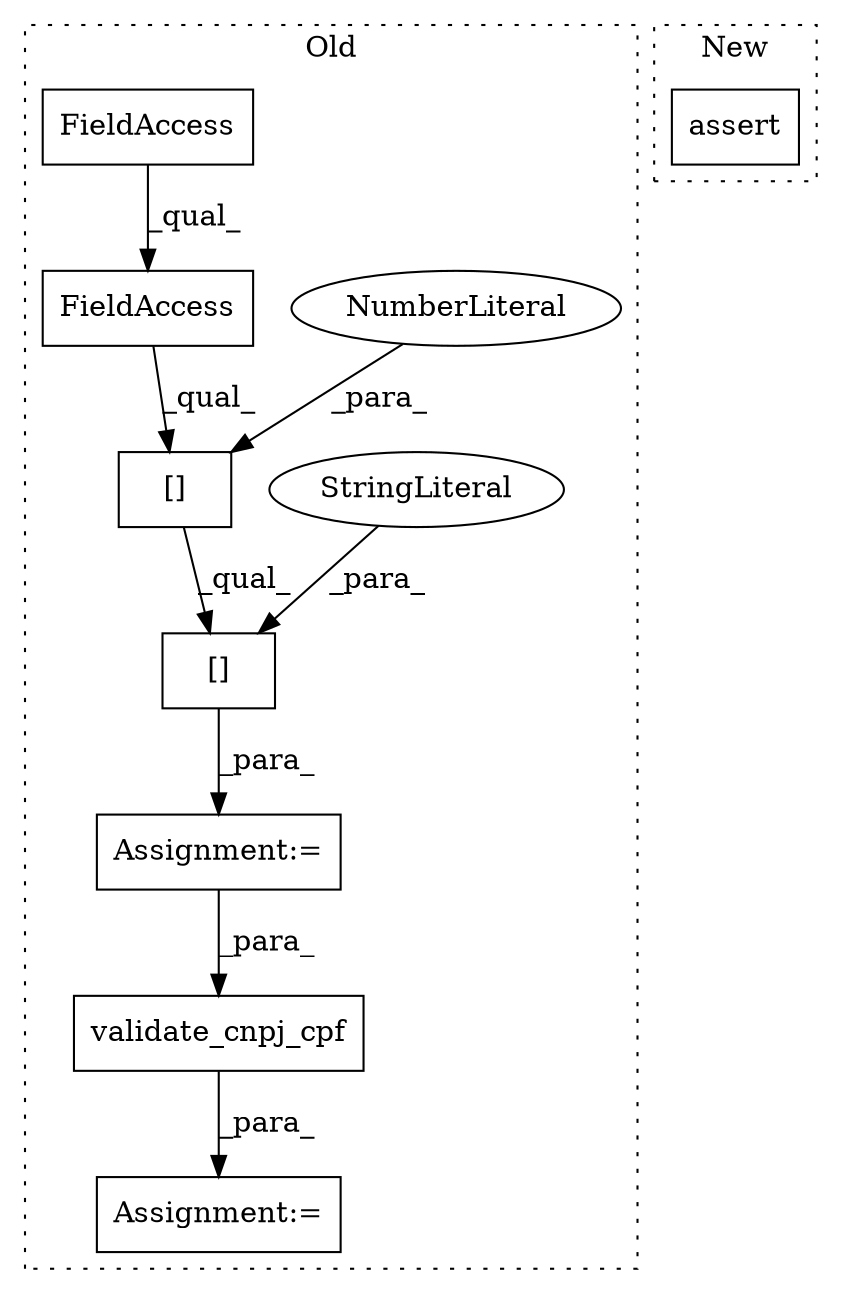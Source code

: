 digraph G {
subgraph cluster0 {
1 [label="validate_cnpj_cpf" a="32" s="818,841" l="18,1" shape="box"];
3 [label="Assignment:=" a="7" s="755" l="1" shape="box"];
4 [label="[]" a="2" s="756,787" l="21,1" shape="box"];
5 [label="StringLiteral" a="45" s="777" l="10" shape="ellipse"];
6 [label="[]" a="2" s="756,775" l="18,1" shape="box"];
7 [label="NumberLiteral" a="34" s="774" l="1" shape="ellipse"];
8 [label="FieldAccess" a="22" s="756" l="17" shape="box"];
9 [label="FieldAccess" a="22" s="756" l="12" shape="box"];
10 [label="Assignment:=" a="7" s="804" l="1" shape="box"];
label = "Old";
style="dotted";
}
subgraph cluster1 {
2 [label="assert" a="32" s="614,669" l="12,1" shape="box"];
label = "New";
style="dotted";
}
1 -> 10 [label="_para_"];
3 -> 1 [label="_para_"];
4 -> 3 [label="_para_"];
5 -> 4 [label="_para_"];
6 -> 4 [label="_qual_"];
7 -> 6 [label="_para_"];
8 -> 6 [label="_qual_"];
9 -> 8 [label="_qual_"];
}